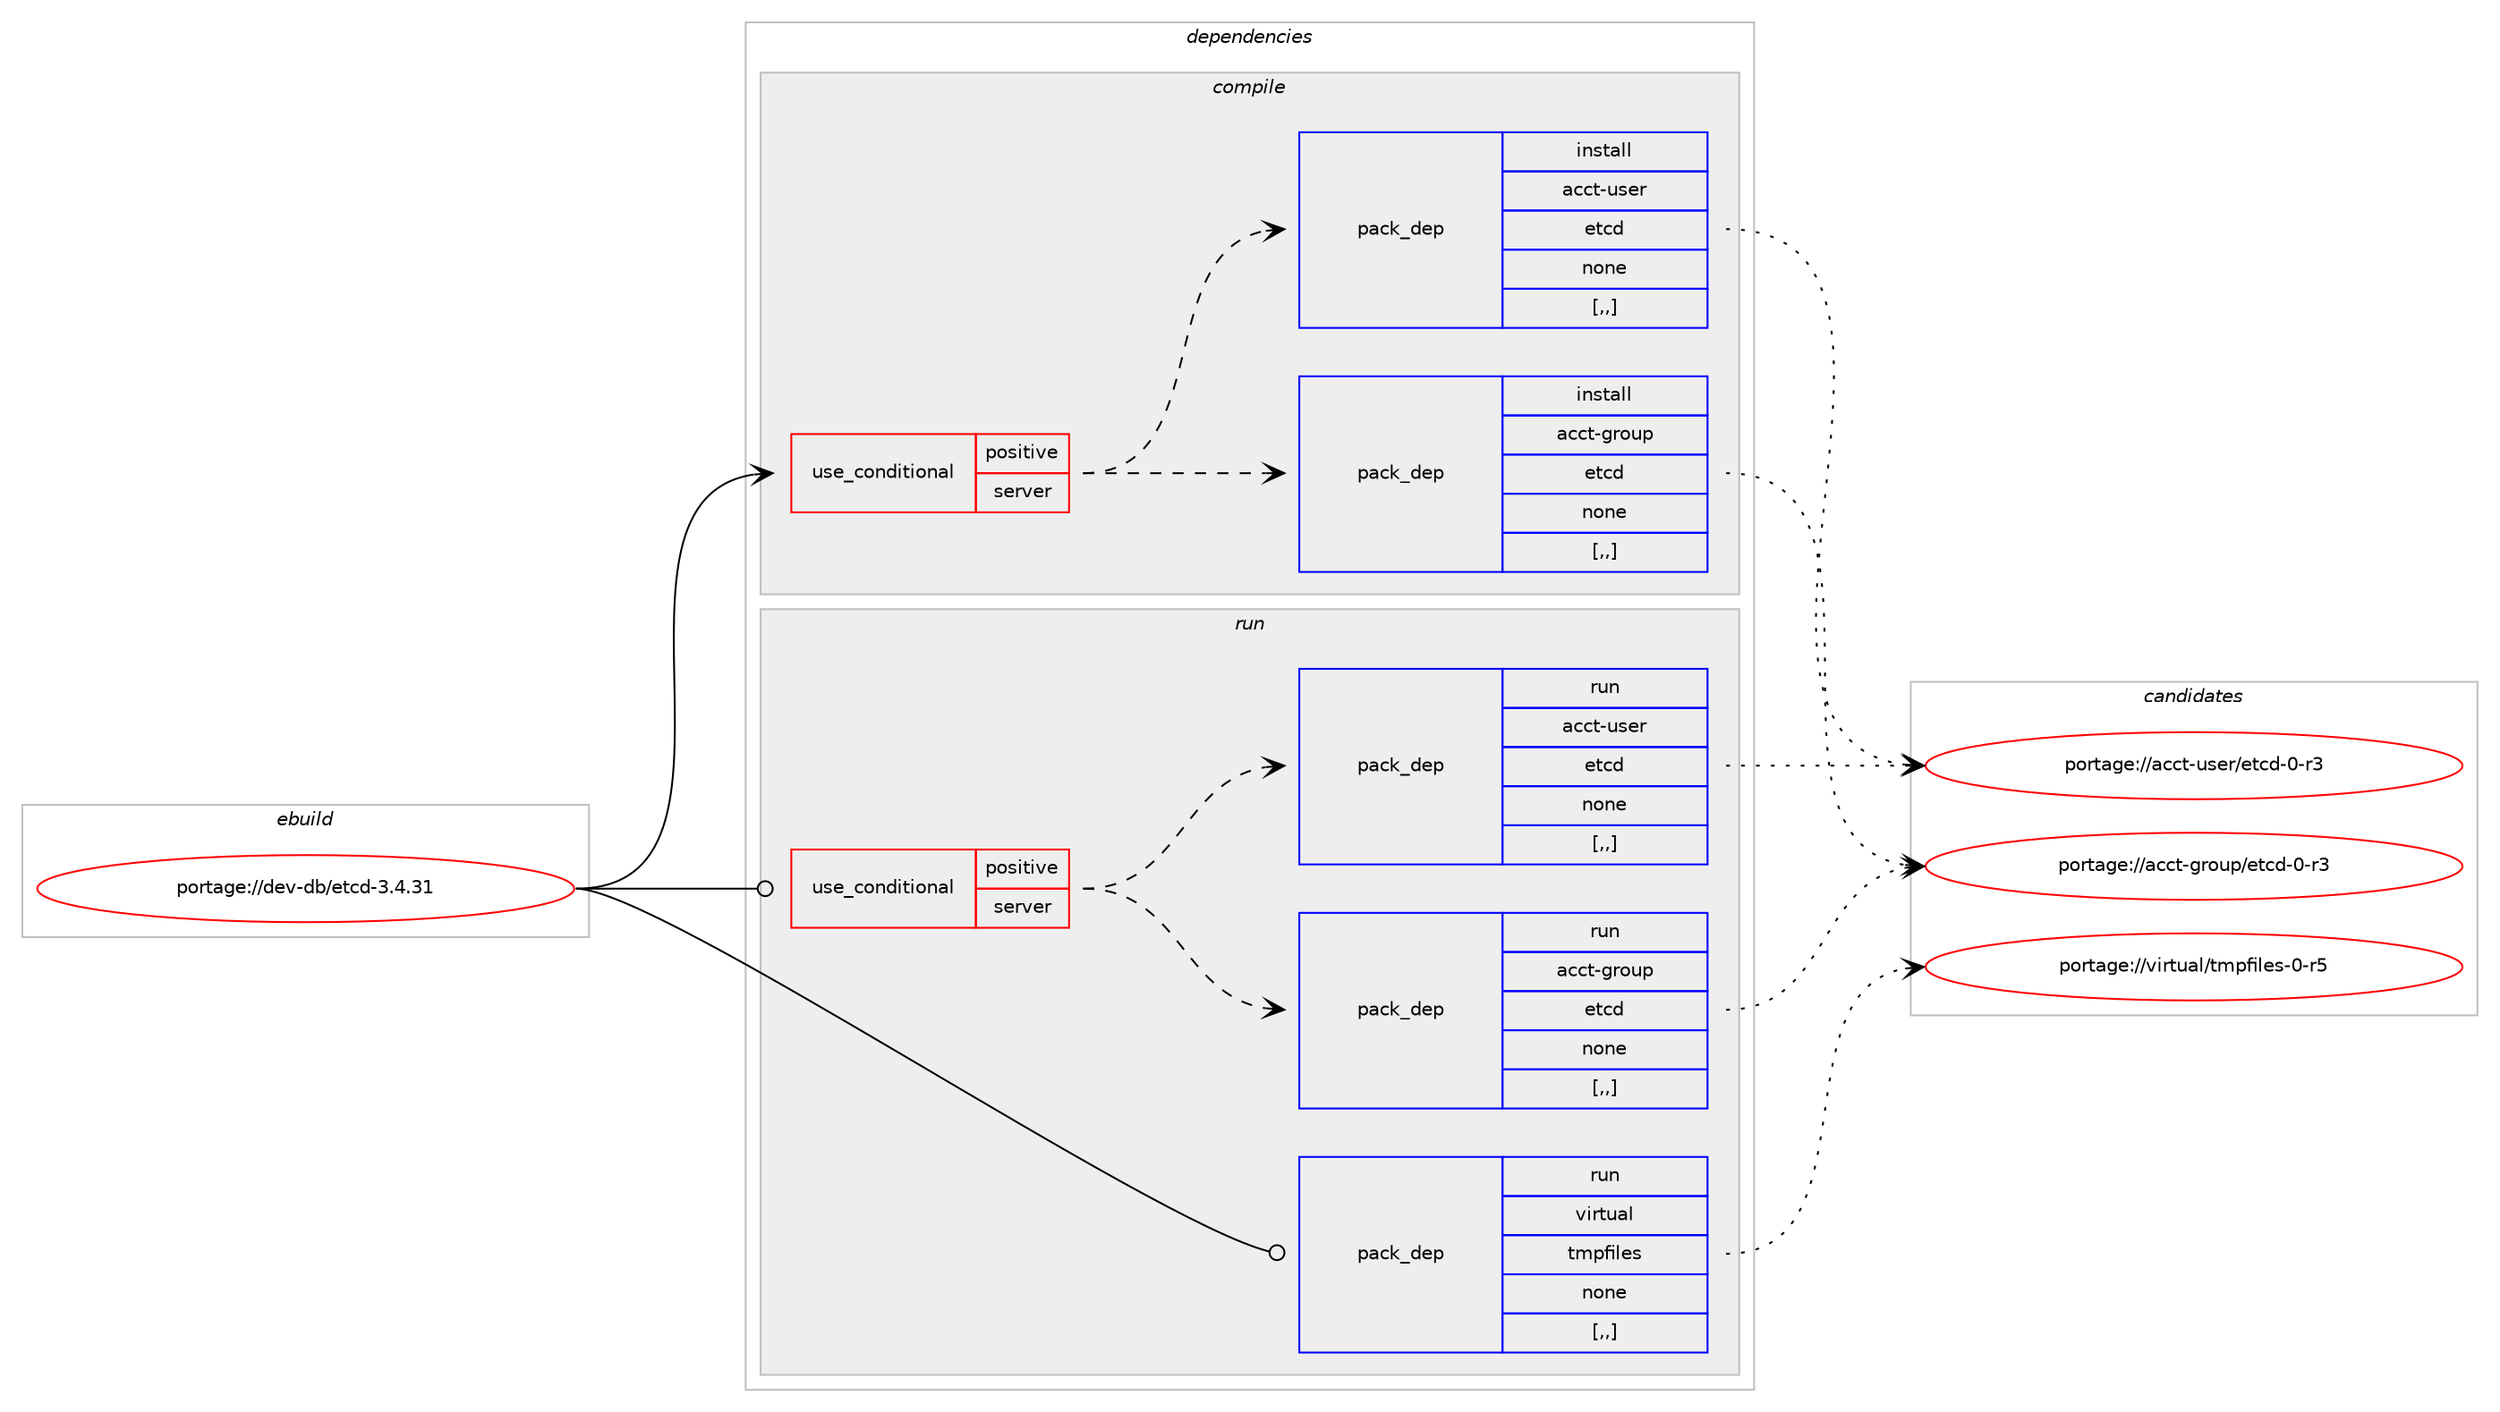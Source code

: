 digraph prolog {

# *************
# Graph options
# *************

newrank=true;
concentrate=true;
compound=true;
graph [rankdir=LR,fontname=Helvetica,fontsize=10,ranksep=1.5];#, ranksep=2.5, nodesep=0.2];
edge  [arrowhead=vee];
node  [fontname=Helvetica,fontsize=10];

# **********
# The ebuild
# **********

subgraph cluster_leftcol {
color=gray;
label=<<i>ebuild</i>>;
id [label="portage://dev-db/etcd-3.4.31", color=red, width=4, href="../dev-db/etcd-3.4.31.svg"];
}

# ****************
# The dependencies
# ****************

subgraph cluster_midcol {
color=gray;
label=<<i>dependencies</i>>;
subgraph cluster_compile {
fillcolor="#eeeeee";
style=filled;
label=<<i>compile</i>>;
subgraph cond146964 {
dependency559289 [label=<<TABLE BORDER="0" CELLBORDER="1" CELLSPACING="0" CELLPADDING="4"><TR><TD ROWSPAN="3" CELLPADDING="10">use_conditional</TD></TR><TR><TD>positive</TD></TR><TR><TD>server</TD></TR></TABLE>>, shape=none, color=red];
subgraph pack407802 {
dependency559290 [label=<<TABLE BORDER="0" CELLBORDER="1" CELLSPACING="0" CELLPADDING="4" WIDTH="220"><TR><TD ROWSPAN="6" CELLPADDING="30">pack_dep</TD></TR><TR><TD WIDTH="110">install</TD></TR><TR><TD>acct-group</TD></TR><TR><TD>etcd</TD></TR><TR><TD>none</TD></TR><TR><TD>[,,]</TD></TR></TABLE>>, shape=none, color=blue];
}
dependency559289:e -> dependency559290:w [weight=20,style="dashed",arrowhead="vee"];
subgraph pack407803 {
dependency559291 [label=<<TABLE BORDER="0" CELLBORDER="1" CELLSPACING="0" CELLPADDING="4" WIDTH="220"><TR><TD ROWSPAN="6" CELLPADDING="30">pack_dep</TD></TR><TR><TD WIDTH="110">install</TD></TR><TR><TD>acct-user</TD></TR><TR><TD>etcd</TD></TR><TR><TD>none</TD></TR><TR><TD>[,,]</TD></TR></TABLE>>, shape=none, color=blue];
}
dependency559289:e -> dependency559291:w [weight=20,style="dashed",arrowhead="vee"];
}
id:e -> dependency559289:w [weight=20,style="solid",arrowhead="vee"];
}
subgraph cluster_compileandrun {
fillcolor="#eeeeee";
style=filled;
label=<<i>compile and run</i>>;
}
subgraph cluster_run {
fillcolor="#eeeeee";
style=filled;
label=<<i>run</i>>;
subgraph cond146965 {
dependency559292 [label=<<TABLE BORDER="0" CELLBORDER="1" CELLSPACING="0" CELLPADDING="4"><TR><TD ROWSPAN="3" CELLPADDING="10">use_conditional</TD></TR><TR><TD>positive</TD></TR><TR><TD>server</TD></TR></TABLE>>, shape=none, color=red];
subgraph pack407804 {
dependency559293 [label=<<TABLE BORDER="0" CELLBORDER="1" CELLSPACING="0" CELLPADDING="4" WIDTH="220"><TR><TD ROWSPAN="6" CELLPADDING="30">pack_dep</TD></TR><TR><TD WIDTH="110">run</TD></TR><TR><TD>acct-group</TD></TR><TR><TD>etcd</TD></TR><TR><TD>none</TD></TR><TR><TD>[,,]</TD></TR></TABLE>>, shape=none, color=blue];
}
dependency559292:e -> dependency559293:w [weight=20,style="dashed",arrowhead="vee"];
subgraph pack407805 {
dependency559294 [label=<<TABLE BORDER="0" CELLBORDER="1" CELLSPACING="0" CELLPADDING="4" WIDTH="220"><TR><TD ROWSPAN="6" CELLPADDING="30">pack_dep</TD></TR><TR><TD WIDTH="110">run</TD></TR><TR><TD>acct-user</TD></TR><TR><TD>etcd</TD></TR><TR><TD>none</TD></TR><TR><TD>[,,]</TD></TR></TABLE>>, shape=none, color=blue];
}
dependency559292:e -> dependency559294:w [weight=20,style="dashed",arrowhead="vee"];
}
id:e -> dependency559292:w [weight=20,style="solid",arrowhead="odot"];
subgraph pack407806 {
dependency559295 [label=<<TABLE BORDER="0" CELLBORDER="1" CELLSPACING="0" CELLPADDING="4" WIDTH="220"><TR><TD ROWSPAN="6" CELLPADDING="30">pack_dep</TD></TR><TR><TD WIDTH="110">run</TD></TR><TR><TD>virtual</TD></TR><TR><TD>tmpfiles</TD></TR><TR><TD>none</TD></TR><TR><TD>[,,]</TD></TR></TABLE>>, shape=none, color=blue];
}
id:e -> dependency559295:w [weight=20,style="solid",arrowhead="odot"];
}
}

# **************
# The candidates
# **************

subgraph cluster_choices {
rank=same;
color=gray;
label=<<i>candidates</i>>;

subgraph choice407802 {
color=black;
nodesep=1;
choice97999911645103114111117112471011169910045484511451 [label="portage://acct-group/etcd-0-r3", color=red, width=4,href="../acct-group/etcd-0-r3.svg"];
dependency559290:e -> choice97999911645103114111117112471011169910045484511451:w [style=dotted,weight="100"];
}
subgraph choice407803 {
color=black;
nodesep=1;
choice97999911645117115101114471011169910045484511451 [label="portage://acct-user/etcd-0-r3", color=red, width=4,href="../acct-user/etcd-0-r3.svg"];
dependency559291:e -> choice97999911645117115101114471011169910045484511451:w [style=dotted,weight="100"];
}
subgraph choice407804 {
color=black;
nodesep=1;
choice97999911645103114111117112471011169910045484511451 [label="portage://acct-group/etcd-0-r3", color=red, width=4,href="../acct-group/etcd-0-r3.svg"];
dependency559293:e -> choice97999911645103114111117112471011169910045484511451:w [style=dotted,weight="100"];
}
subgraph choice407805 {
color=black;
nodesep=1;
choice97999911645117115101114471011169910045484511451 [label="portage://acct-user/etcd-0-r3", color=red, width=4,href="../acct-user/etcd-0-r3.svg"];
dependency559294:e -> choice97999911645117115101114471011169910045484511451:w [style=dotted,weight="100"];
}
subgraph choice407806 {
color=black;
nodesep=1;
choice118105114116117971084711610911210210510810111545484511453 [label="portage://virtual/tmpfiles-0-r5", color=red, width=4,href="../virtual/tmpfiles-0-r5.svg"];
dependency559295:e -> choice118105114116117971084711610911210210510810111545484511453:w [style=dotted,weight="100"];
}
}

}
